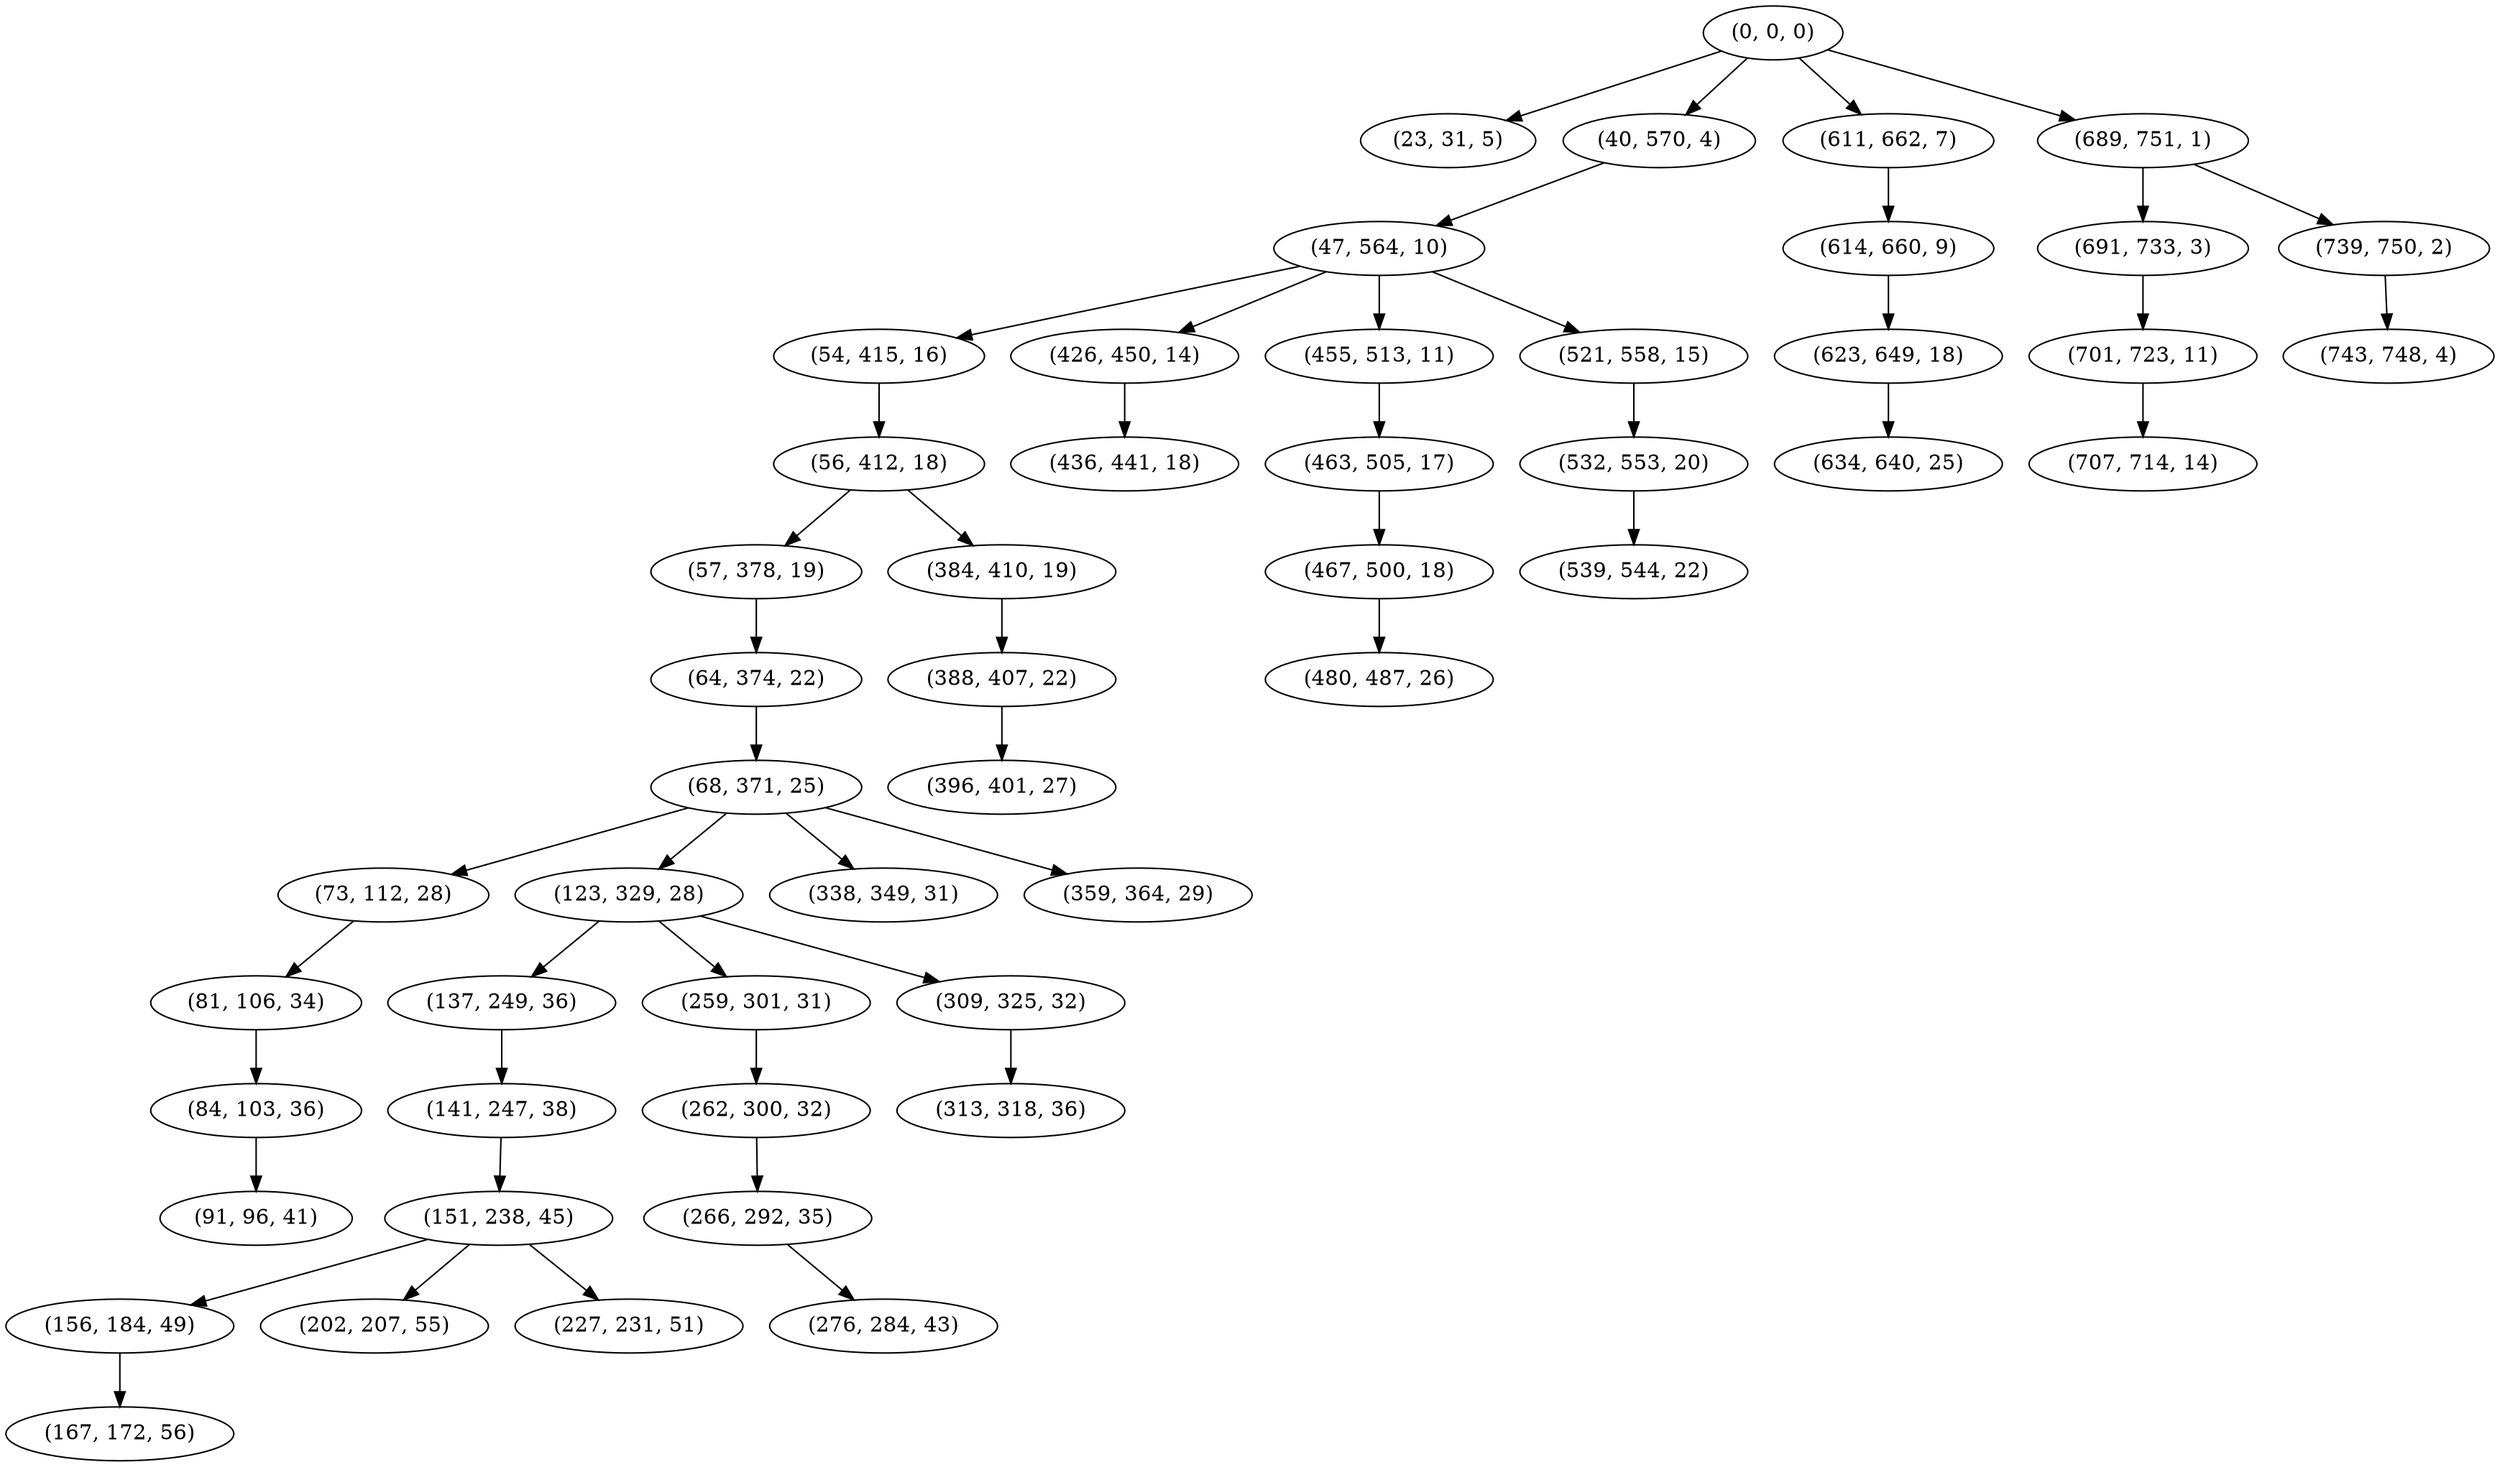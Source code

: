 digraph tree {
    "(0, 0, 0)";
    "(23, 31, 5)";
    "(40, 570, 4)";
    "(47, 564, 10)";
    "(54, 415, 16)";
    "(56, 412, 18)";
    "(57, 378, 19)";
    "(64, 374, 22)";
    "(68, 371, 25)";
    "(73, 112, 28)";
    "(81, 106, 34)";
    "(84, 103, 36)";
    "(91, 96, 41)";
    "(123, 329, 28)";
    "(137, 249, 36)";
    "(141, 247, 38)";
    "(151, 238, 45)";
    "(156, 184, 49)";
    "(167, 172, 56)";
    "(202, 207, 55)";
    "(227, 231, 51)";
    "(259, 301, 31)";
    "(262, 300, 32)";
    "(266, 292, 35)";
    "(276, 284, 43)";
    "(309, 325, 32)";
    "(313, 318, 36)";
    "(338, 349, 31)";
    "(359, 364, 29)";
    "(384, 410, 19)";
    "(388, 407, 22)";
    "(396, 401, 27)";
    "(426, 450, 14)";
    "(436, 441, 18)";
    "(455, 513, 11)";
    "(463, 505, 17)";
    "(467, 500, 18)";
    "(480, 487, 26)";
    "(521, 558, 15)";
    "(532, 553, 20)";
    "(539, 544, 22)";
    "(611, 662, 7)";
    "(614, 660, 9)";
    "(623, 649, 18)";
    "(634, 640, 25)";
    "(689, 751, 1)";
    "(691, 733, 3)";
    "(701, 723, 11)";
    "(707, 714, 14)";
    "(739, 750, 2)";
    "(743, 748, 4)";
    "(0, 0, 0)" -> "(23, 31, 5)";
    "(0, 0, 0)" -> "(40, 570, 4)";
    "(0, 0, 0)" -> "(611, 662, 7)";
    "(0, 0, 0)" -> "(689, 751, 1)";
    "(40, 570, 4)" -> "(47, 564, 10)";
    "(47, 564, 10)" -> "(54, 415, 16)";
    "(47, 564, 10)" -> "(426, 450, 14)";
    "(47, 564, 10)" -> "(455, 513, 11)";
    "(47, 564, 10)" -> "(521, 558, 15)";
    "(54, 415, 16)" -> "(56, 412, 18)";
    "(56, 412, 18)" -> "(57, 378, 19)";
    "(56, 412, 18)" -> "(384, 410, 19)";
    "(57, 378, 19)" -> "(64, 374, 22)";
    "(64, 374, 22)" -> "(68, 371, 25)";
    "(68, 371, 25)" -> "(73, 112, 28)";
    "(68, 371, 25)" -> "(123, 329, 28)";
    "(68, 371, 25)" -> "(338, 349, 31)";
    "(68, 371, 25)" -> "(359, 364, 29)";
    "(73, 112, 28)" -> "(81, 106, 34)";
    "(81, 106, 34)" -> "(84, 103, 36)";
    "(84, 103, 36)" -> "(91, 96, 41)";
    "(123, 329, 28)" -> "(137, 249, 36)";
    "(123, 329, 28)" -> "(259, 301, 31)";
    "(123, 329, 28)" -> "(309, 325, 32)";
    "(137, 249, 36)" -> "(141, 247, 38)";
    "(141, 247, 38)" -> "(151, 238, 45)";
    "(151, 238, 45)" -> "(156, 184, 49)";
    "(151, 238, 45)" -> "(202, 207, 55)";
    "(151, 238, 45)" -> "(227, 231, 51)";
    "(156, 184, 49)" -> "(167, 172, 56)";
    "(259, 301, 31)" -> "(262, 300, 32)";
    "(262, 300, 32)" -> "(266, 292, 35)";
    "(266, 292, 35)" -> "(276, 284, 43)";
    "(309, 325, 32)" -> "(313, 318, 36)";
    "(384, 410, 19)" -> "(388, 407, 22)";
    "(388, 407, 22)" -> "(396, 401, 27)";
    "(426, 450, 14)" -> "(436, 441, 18)";
    "(455, 513, 11)" -> "(463, 505, 17)";
    "(463, 505, 17)" -> "(467, 500, 18)";
    "(467, 500, 18)" -> "(480, 487, 26)";
    "(521, 558, 15)" -> "(532, 553, 20)";
    "(532, 553, 20)" -> "(539, 544, 22)";
    "(611, 662, 7)" -> "(614, 660, 9)";
    "(614, 660, 9)" -> "(623, 649, 18)";
    "(623, 649, 18)" -> "(634, 640, 25)";
    "(689, 751, 1)" -> "(691, 733, 3)";
    "(689, 751, 1)" -> "(739, 750, 2)";
    "(691, 733, 3)" -> "(701, 723, 11)";
    "(701, 723, 11)" -> "(707, 714, 14)";
    "(739, 750, 2)" -> "(743, 748, 4)";
}
